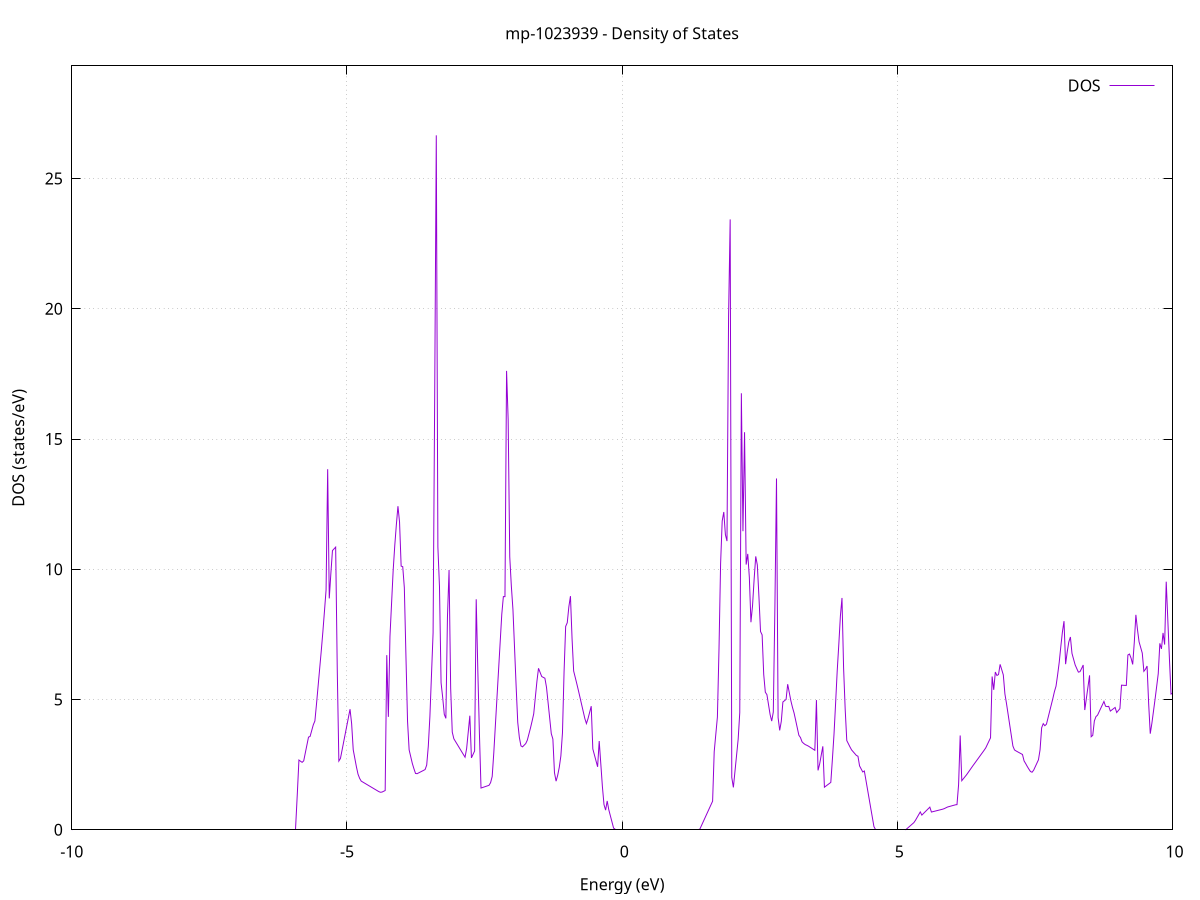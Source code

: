 set title 'mp-1023939 - Density of States'
set xlabel 'Energy (eV)'
set ylabel 'DOS (states/eV)'
set grid
set xrange [-10:10]
set yrange [0:29.324]
set xzeroaxis lt -1
set terminal png size 800,600
set output 'mp-1023939_dos_gnuplot.png'
plot '-' using 1:2 with lines title 'DOS'
-38.087900 0.000000
-38.058900 0.000000
-38.029900 0.000000
-38.000900 0.000000
-37.971800 0.000000
-37.942800 0.000000
-37.913800 0.000000
-37.884800 0.000000
-37.855700 0.000000
-37.826700 0.000000
-37.797700 0.000000
-37.768700 0.000000
-37.739700 0.000000
-37.710600 0.000000
-37.681600 0.000000
-37.652600 0.000000
-37.623600 0.000000
-37.594500 0.000000
-37.565500 0.000000
-37.536500 0.000000
-37.507500 0.000000
-37.478500 0.000000
-37.449400 0.000000
-37.420400 0.000000
-37.391400 0.000000
-37.362400 0.000000
-37.333300 0.000000
-37.304300 0.000000
-37.275300 0.000000
-37.246300 0.000000
-37.217300 0.000000
-37.188200 0.000000
-37.159200 0.000000
-37.130200 0.000000
-37.101200 0.000000
-37.072100 0.000000
-37.043100 0.000000
-37.014100 0.000000
-36.985100 0.000000
-36.956100 0.000000
-36.927000 0.000000
-36.898000 0.000000
-36.869000 0.000000
-36.840000 0.000000
-36.810900 0.000000
-36.781900 0.000000
-36.752900 0.000000
-36.723900 0.000000
-36.694900 0.000000
-36.665800 0.000000
-36.636800 0.000000
-36.607800 0.000000
-36.578800 0.000000
-36.549700 0.000000
-36.520700 0.000000
-36.491700 0.000000
-36.462700 0.000000
-36.433600 0.000000
-36.404600 0.000000
-36.375600 0.000000
-36.346600 0.000000
-36.317600 0.000000
-36.288500 0.000000
-36.259500 0.000000
-36.230500 0.000000
-36.201500 0.000000
-36.172400 0.000000
-36.143400 0.000000
-36.114400 0.000000
-36.085400 0.000000
-36.056400 0.000000
-36.027300 0.000000
-35.998300 0.000000
-35.969300 0.000000
-35.940300 0.000000
-35.911200 0.000000
-35.882200 0.000000
-35.853200 0.000000
-35.824200 0.000000
-35.795200 0.000000
-35.766100 0.000000
-35.737100 0.000000
-35.708100 0.000000
-35.679100 0.000000
-35.650000 0.000000
-35.621000 0.000000
-35.592000 0.000000
-35.563000 0.000000
-35.534000 0.000000
-35.504900 0.000000
-35.475900 0.000000
-35.446900 21.366700
-35.417900 26.903500
-35.388800 29.800500
-35.359800 12.402400
-35.330800 11.121700
-35.301800 16.048800
-35.272800 48.121900
-35.243700 101.814300
-35.214700 67.245600
-35.185700 48.896100
-35.156700 29.625100
-35.127600 25.518600
-35.098600 0.000000
-35.069600 0.000000
-35.040600 0.000000
-35.011600 0.000000
-34.982500 0.000000
-34.953500 0.000000
-34.924500 0.000000
-34.895500 0.000000
-34.866400 0.000000
-34.837400 0.000000
-34.808400 0.000000
-34.779400 0.000000
-34.750300 0.000000
-34.721300 0.000000
-34.692300 0.000000
-34.663300 0.000000
-34.634300 0.000000
-34.605200 0.000000
-34.576200 0.000000
-34.547200 0.000000
-34.518200 0.000000
-34.489100 0.000000
-34.460100 0.000000
-34.431100 0.000000
-34.402100 0.000000
-34.373100 0.000000
-34.344000 0.000000
-34.315000 0.000000
-34.286000 0.000000
-34.257000 0.000000
-34.227900 0.000000
-34.198900 0.000000
-34.169900 0.000000
-34.140900 0.000000
-34.111900 0.000000
-34.082800 0.000000
-34.053800 0.000000
-34.024800 0.000000
-33.995800 0.000000
-33.966700 0.000000
-33.937700 0.000000
-33.908700 0.000000
-33.879700 0.000000
-33.850700 0.000000
-33.821600 0.000000
-33.792600 0.000000
-33.763600 0.000000
-33.734600 0.000000
-33.705500 0.000000
-33.676500 0.000000
-33.647500 0.000000
-33.618500 0.000000
-33.589500 0.000000
-33.560400 0.000000
-33.531400 0.000000
-33.502400 0.000000
-33.473400 0.000000
-33.444300 0.000000
-33.415300 0.000000
-33.386300 0.000000
-33.357300 0.000000
-33.328300 0.000000
-33.299200 0.000000
-33.270200 0.000000
-33.241200 0.000000
-33.212200 0.000000
-33.183100 0.000000
-33.154100 0.000000
-33.125100 0.000000
-33.096100 0.000000
-33.067000 0.000000
-33.038000 0.000000
-33.009000 0.000000
-32.980000 0.000000
-32.951000 0.000000
-32.921900 0.000000
-32.892900 0.000000
-32.863900 0.000000
-32.834900 0.000000
-32.805800 0.000000
-32.776800 0.000000
-32.747800 0.000000
-32.718800 0.000000
-32.689800 0.000000
-32.660700 0.000000
-32.631700 0.000000
-32.602700 0.000000
-32.573700 0.000000
-32.544600 0.000000
-32.515600 0.000000
-32.486600 0.000000
-32.457600 0.000000
-32.428600 0.000000
-32.399500 0.000000
-32.370500 0.000000
-32.341500 0.000000
-32.312500 0.000000
-32.283400 0.000000
-32.254400 0.000000
-32.225400 0.000000
-32.196400 0.000000
-32.167400 0.000000
-32.138300 0.000000
-32.109300 0.000000
-32.080300 0.000000
-32.051300 0.000000
-32.022200 0.000000
-31.993200 0.000000
-31.964200 0.000000
-31.935200 0.000000
-31.906200 0.000000
-31.877100 0.000000
-31.848100 0.000000
-31.819100 0.000000
-31.790100 0.000000
-31.761000 0.000000
-31.732000 0.000000
-31.703000 0.000000
-31.674000 0.000000
-31.645000 0.000000
-31.615900 0.000000
-31.586900 0.000000
-31.557900 0.000000
-31.528900 0.000000
-31.499800 0.000000
-31.470800 0.000000
-31.441800 0.000000
-31.412800 0.000000
-31.383700 0.000000
-31.354700 0.000000
-31.325700 0.000000
-31.296700 0.000000
-31.267700 0.000000
-31.238600 0.000000
-31.209600 0.000000
-31.180600 0.000000
-31.151600 0.000000
-31.122500 0.000000
-31.093500 0.000000
-31.064500 0.000000
-31.035500 0.000000
-31.006500 0.000000
-30.977400 0.000000
-30.948400 0.000000
-30.919400 0.000000
-30.890400 0.000000
-30.861300 0.000000
-30.832300 0.000000
-30.803300 0.000000
-30.774300 0.000000
-30.745300 0.000000
-30.716200 0.000000
-30.687200 0.000000
-30.658200 0.000000
-30.629200 0.000000
-30.600100 0.000000
-30.571100 0.000000
-30.542100 0.000000
-30.513100 0.000000
-30.484100 0.000000
-30.455000 0.000000
-30.426000 0.000000
-30.397000 0.000000
-30.368000 0.000000
-30.338900 0.000000
-30.309900 0.000000
-30.280900 0.000000
-30.251900 0.000000
-30.222900 0.000000
-30.193800 0.000000
-30.164800 0.000000
-30.135800 0.000000
-30.106800 0.000000
-30.077700 0.000000
-30.048700 0.000000
-30.019700 0.000000
-29.990700 0.000000
-29.961700 0.000000
-29.932600 0.000000
-29.903600 0.000000
-29.874600 0.000000
-29.845600 0.000000
-29.816500 0.000000
-29.787500 0.000000
-29.758500 0.000000
-29.729500 0.000000
-29.700400 0.000000
-29.671400 0.000000
-29.642400 0.000000
-29.613400 0.000000
-29.584400 0.000000
-29.555300 0.000000
-29.526300 0.000000
-29.497300 0.000000
-29.468300 0.000000
-29.439200 0.000000
-29.410200 0.000000
-29.381200 0.000000
-29.352200 0.000000
-29.323200 0.000000
-29.294100 0.000000
-29.265100 0.000000
-29.236100 0.000000
-29.207100 0.000000
-29.178000 0.000000
-29.149000 0.000000
-29.120000 0.000000
-29.091000 0.000000
-29.062000 0.000000
-29.032900 0.000000
-29.003900 0.000000
-28.974900 0.000000
-28.945900 0.000000
-28.916800 0.000000
-28.887800 0.000000
-28.858800 0.000000
-28.829800 0.000000
-28.800800 0.000000
-28.771700 0.000000
-28.742700 0.000000
-28.713700 0.000000
-28.684700 0.000000
-28.655600 0.000000
-28.626600 0.000000
-28.597600 0.000000
-28.568600 0.000000
-28.539600 0.000000
-28.510500 0.000000
-28.481500 0.000000
-28.452500 0.000000
-28.423500 0.000000
-28.394400 0.000000
-28.365400 0.000000
-28.336400 0.000000
-28.307400 0.000000
-28.278400 0.000000
-28.249300 0.000000
-28.220300 0.000000
-28.191300 0.000000
-28.162300 0.000000
-28.133200 0.000000
-28.104200 0.000000
-28.075200 0.000000
-28.046200 0.000000
-28.017100 0.000000
-27.988100 0.000000
-27.959100 0.000000
-27.930100 0.000000
-27.901100 0.000000
-27.872000 0.000000
-27.843000 0.000000
-27.814000 0.000000
-27.785000 0.000000
-27.755900 0.000000
-27.726900 0.000000
-27.697900 0.000000
-27.668900 0.000000
-27.639900 0.000000
-27.610800 0.000000
-27.581800 0.000000
-27.552800 0.000000
-27.523800 0.000000
-27.494700 0.000000
-27.465700 0.000000
-27.436700 0.000000
-27.407700 0.000000
-27.378700 0.000000
-27.349600 0.000000
-27.320600 0.000000
-27.291600 0.000000
-27.262600 0.000000
-27.233500 0.000000
-27.204500 0.000000
-27.175500 0.000000
-27.146500 0.000000
-27.117500 0.000000
-27.088400 0.000000
-27.059400 0.000000
-27.030400 0.000000
-27.001400 0.000000
-26.972300 0.000000
-26.943300 0.000000
-26.914300 0.000000
-26.885300 0.000000
-26.856300 0.000000
-26.827200 0.000000
-26.798200 0.000000
-26.769200 0.000000
-26.740200 0.000000
-26.711100 0.000000
-26.682100 0.000000
-26.653100 0.000000
-26.624100 0.000000
-26.595100 0.000000
-26.566000 0.000000
-26.537000 0.000000
-26.508000 0.000000
-26.479000 0.000000
-26.449900 0.000000
-26.420900 0.000000
-26.391900 0.000000
-26.362900 0.000000
-26.333800 0.000000
-26.304800 0.000000
-26.275800 0.000000
-26.246800 0.000000
-26.217800 0.000000
-26.188700 0.000000
-26.159700 0.000000
-26.130700 0.000000
-26.101700 0.000000
-26.072600 0.000000
-26.043600 0.000000
-26.014600 0.000000
-25.985600 0.000000
-25.956600 0.000000
-25.927500 0.000000
-25.898500 0.000000
-25.869500 0.000000
-25.840500 0.000000
-25.811400 0.000000
-25.782400 0.000000
-25.753400 0.000000
-25.724400 0.000000
-25.695400 0.000000
-25.666300 0.000000
-25.637300 0.000000
-25.608300 0.000000
-25.579300 0.000000
-25.550200 0.000000
-25.521200 0.000000
-25.492200 0.000000
-25.463200 0.000000
-25.434200 0.000000
-25.405100 0.000000
-25.376100 0.000000
-25.347100 0.000000
-25.318100 0.000000
-25.289000 0.000000
-25.260000 0.000000
-25.231000 0.000000
-25.202000 0.000000
-25.173000 0.000000
-25.143900 0.000000
-25.114900 0.000000
-25.085900 0.000000
-25.056900 0.000000
-25.027800 0.000000
-24.998800 0.000000
-24.969800 0.000000
-24.940800 0.000000
-24.911700 0.000000
-24.882700 0.000000
-24.853700 0.000000
-24.824700 0.000000
-24.795700 0.000000
-24.766600 0.000000
-24.737600 0.000000
-24.708600 0.000000
-24.679600 0.000000
-24.650500 0.000000
-24.621500 0.000000
-24.592500 0.000000
-24.563500 0.000000
-24.534500 0.000000
-24.505400 0.000000
-24.476400 0.000000
-24.447400 0.000000
-24.418400 0.000000
-24.389300 0.000000
-24.360300 0.000000
-24.331300 0.000000
-24.302300 0.000000
-24.273300 0.000000
-24.244200 0.000000
-24.215200 0.000000
-24.186200 0.000000
-24.157200 0.000000
-24.128100 0.000000
-24.099100 0.000000
-24.070100 0.000000
-24.041100 0.000000
-24.012100 0.000000
-23.983000 0.000000
-23.954000 0.000000
-23.925000 0.000000
-23.896000 0.000000
-23.866900 0.000000
-23.837900 0.000000
-23.808900 0.000000
-23.779900 0.000000
-23.750900 0.000000
-23.721800 0.000000
-23.692800 0.000000
-23.663800 0.000000
-23.634800 0.000000
-23.605700 0.000000
-23.576700 0.000000
-23.547700 0.000000
-23.518700 0.000000
-23.489700 0.000000
-23.460600 0.000000
-23.431600 0.000000
-23.402600 0.000000
-23.373600 0.000000
-23.344500 0.000000
-23.315500 0.000000
-23.286500 0.000000
-23.257500 0.000000
-23.228400 0.000000
-23.199400 0.000000
-23.170400 0.000000
-23.141400 0.000000
-23.112400 0.000000
-23.083300 0.000000
-23.054300 0.000000
-23.025300 0.000000
-22.996300 0.000000
-22.967200 0.000000
-22.938200 0.000000
-22.909200 0.000000
-22.880200 0.000000
-22.851200 0.000000
-22.822100 0.000000
-22.793100 0.000000
-22.764100 0.000000
-22.735100 0.000000
-22.706000 0.000000
-22.677000 0.000000
-22.648000 0.000000
-22.619000 0.000000
-22.590000 0.000000
-22.560900 0.000000
-22.531900 0.000000
-22.502900 0.000000
-22.473900 0.000000
-22.444800 0.000000
-22.415800 0.000000
-22.386800 0.000000
-22.357800 0.000000
-22.328800 0.000000
-22.299700 0.000000
-22.270700 0.000000
-22.241700 0.000000
-22.212700 0.000000
-22.183600 0.000000
-22.154600 0.000000
-22.125600 0.000000
-22.096600 0.000000
-22.067600 0.000000
-22.038500 0.000000
-22.009500 0.000000
-21.980500 0.000000
-21.951500 0.000000
-21.922400 0.000000
-21.893400 0.000000
-21.864400 0.000000
-21.835400 0.000000
-21.806400 0.000000
-21.777300 0.000000
-21.748300 0.000000
-21.719300 0.000000
-21.690300 0.000000
-21.661200 0.000000
-21.632200 0.000000
-21.603200 0.000000
-21.574200 0.000000
-21.545100 0.000000
-21.516100 0.000000
-21.487100 0.000000
-21.458100 0.000000
-21.429100 0.000000
-21.400000 0.000000
-21.371000 0.000000
-21.342000 0.000000
-21.313000 0.000000
-21.283900 0.000000
-21.254900 0.000000
-21.225900 0.000000
-21.196900 0.000000
-21.167900 0.000000
-21.138800 0.000000
-21.109800 0.000000
-21.080800 0.000000
-21.051800 0.000000
-21.022700 0.000000
-20.993700 0.000000
-20.964700 0.000000
-20.935700 0.000000
-20.906700 0.000000
-20.877600 0.000000
-20.848600 0.000000
-20.819600 0.000000
-20.790600 0.000000
-20.761500 0.000000
-20.732500 0.000000
-20.703500 0.000000
-20.674500 0.000000
-20.645500 0.000000
-20.616400 0.000000
-20.587400 0.000000
-20.558400 0.000000
-20.529400 0.000000
-20.500300 0.000000
-20.471300 0.000000
-20.442300 0.000000
-20.413300 0.000000
-20.384300 0.000000
-20.355200 0.000000
-20.326200 0.000000
-20.297200 0.000000
-20.268200 0.000000
-20.239100 0.000000
-20.210100 0.000000
-20.181100 0.000000
-20.152100 0.000000
-20.123100 0.000000
-20.094000 0.000000
-20.065000 0.000000
-20.036000 0.000000
-20.007000 0.000000
-19.977900 0.000000
-19.948900 0.000000
-19.919900 0.000000
-19.890900 0.000000
-19.861800 0.000000
-19.832800 0.000000
-19.803800 0.000000
-19.774800 0.000000
-19.745800 0.000000
-19.716700 0.000000
-19.687700 0.000000
-19.658700 0.000000
-19.629700 0.000000
-19.600600 0.000000
-19.571600 0.000000
-19.542600 0.000000
-19.513600 0.000000
-19.484600 0.000000
-19.455500 0.000000
-19.426500 0.000000
-19.397500 0.000000
-19.368500 0.000000
-19.339400 0.000000
-19.310400 0.000000
-19.281400 0.000000
-19.252400 0.000000
-19.223400 0.000000
-19.194300 0.000000
-19.165300 0.000000
-19.136300 0.000000
-19.107300 0.000000
-19.078200 0.000000
-19.049200 0.000000
-19.020200 0.000000
-18.991200 0.000000
-18.962200 0.000000
-18.933100 0.000000
-18.904100 0.000000
-18.875100 0.000000
-18.846100 0.000000
-18.817000 0.000000
-18.788000 0.000000
-18.759000 0.000000
-18.730000 0.000000
-18.701000 0.000000
-18.671900 0.000000
-18.642900 0.000000
-18.613900 0.000000
-18.584900 0.000000
-18.555800 0.000000
-18.526800 0.000000
-18.497800 0.000000
-18.468800 0.000000
-18.439800 0.000000
-18.410700 0.000000
-18.381700 0.000000
-18.352700 0.000000
-18.323700 0.000000
-18.294600 0.000000
-18.265600 0.000000
-18.236600 0.000000
-18.207600 0.000000
-18.178500 0.000000
-18.149500 0.000000
-18.120500 0.000000
-18.091500 0.000000
-18.062500 0.000000
-18.033400 0.000000
-18.004400 0.000000
-17.975400 0.000000
-17.946400 0.000000
-17.917300 0.000000
-17.888300 0.000000
-17.859300 0.000000
-17.830300 0.000000
-17.801300 0.000000
-17.772200 0.000000
-17.743200 0.000000
-17.714200 0.000000
-17.685200 0.000000
-17.656100 0.000000
-17.627100 0.000000
-17.598100 0.000000
-17.569100 0.000000
-17.540100 0.000000
-17.511000 0.000000
-17.482000 0.000000
-17.453000 0.000000
-17.424000 0.000000
-17.394900 0.000000
-17.365900 0.000000
-17.336900 0.000000
-17.307900 0.000000
-17.278900 0.000000
-17.249800 0.000000
-17.220800 0.000000
-17.191800 0.000000
-17.162800 0.000000
-17.133700 0.000000
-17.104700 0.000000
-17.075700 0.000000
-17.046700 0.000000
-17.017700 0.000000
-16.988600 0.000000
-16.959600 0.000000
-16.930600 0.000000
-16.901600 0.000000
-16.872500 0.000000
-16.843500 0.000000
-16.814500 0.000000
-16.785500 0.000000
-16.756500 0.000000
-16.727400 0.000000
-16.698400 0.000000
-16.669400 0.000000
-16.640400 0.000000
-16.611300 0.000000
-16.582300 0.000000
-16.553300 0.000000
-16.524300 0.000000
-16.495200 0.000000
-16.466200 0.000000
-16.437200 0.000000
-16.408200 0.000000
-16.379200 0.000000
-16.350100 0.000000
-16.321100 0.000000
-16.292100 0.000000
-16.263100 0.000000
-16.234000 0.000000
-16.205000 0.000000
-16.176000 0.000000
-16.147000 0.000000
-16.118000 0.000000
-16.088900 0.000000
-16.059900 0.000000
-16.030900 0.000000
-16.001900 0.000000
-15.972800 0.000000
-15.943800 0.000000
-15.914800 0.000000
-15.885800 0.000000
-15.856800 0.000000
-15.827700 0.000000
-15.798700 0.000000
-15.769700 0.000000
-15.740700 0.000000
-15.711600 0.000000
-15.682600 0.000000
-15.653600 0.000000
-15.624600 0.000000
-15.595600 0.000000
-15.566500 0.000000
-15.537500 0.000000
-15.508500 0.000000
-15.479500 0.000000
-15.450400 0.000000
-15.421400 0.000000
-15.392400 0.000000
-15.363400 0.000000
-15.334400 0.000000
-15.305300 0.000000
-15.276300 0.000000
-15.247300 0.000000
-15.218300 0.000000
-15.189200 0.000000
-15.160200 0.000000
-15.131200 0.000000
-15.102200 0.000000
-15.073200 0.000000
-15.044100 0.000000
-15.015100 0.000000
-14.986100 0.000000
-14.957100 0.000000
-14.928000 0.000000
-14.899000 0.000000
-14.870000 0.000000
-14.841000 0.000000
-14.811900 0.000000
-14.782900 0.000000
-14.753900 0.000000
-14.724900 0.000000
-14.695900 0.000000
-14.666800 0.000000
-14.637800 0.000000
-14.608800 0.000000
-14.579800 0.000000
-14.550700 0.000000
-14.521700 0.000000
-14.492700 0.000000
-14.463700 0.000000
-14.434700 0.000000
-14.405600 0.000000
-14.376600 0.000000
-14.347600 0.000000
-14.318600 0.000000
-14.289500 0.112700
-14.260500 0.380800
-14.231500 0.648900
-14.202500 0.917000
-14.173500 1.185100
-14.144400 1.453200
-14.115400 0.896200
-14.086400 0.925000
-14.057400 0.953700
-14.028300 0.982400
-13.999300 1.011200
-13.970300 1.039900
-13.941300 1.068600
-13.912300 1.097400
-13.883200 1.126100
-13.854200 1.154800
-13.825200 1.183500
-13.796200 1.212300
-13.767100 1.214900
-13.738100 1.209700
-13.709100 1.204400
-13.680100 1.199200
-13.651100 1.193900
-13.622000 1.200800
-13.593000 1.219900
-13.564000 1.239000
-13.535000 1.258100
-13.505900 1.277200
-13.476900 1.296300
-13.447900 1.315300
-13.418900 1.334400
-13.389800 1.353500
-13.360800 1.372600
-13.331800 1.391700
-13.302800 1.410800
-13.273800 1.429900
-13.244700 1.449000
-13.215700 1.516200
-13.186700 1.554000
-13.157700 1.591800
-13.128600 1.629500
-13.099600 1.667300
-13.070600 1.705100
-13.041600 1.742900
-13.012600 1.812200
-12.983500 2.973800
-12.954500 4.578200
-12.925500 4.943700
-12.896500 4.291100
-12.867400 4.502500
-12.838400 4.713900
-12.809400 4.925300
-12.780400 5.050500
-12.751400 5.056900
-12.722300 5.104400
-12.693300 5.361400
-12.664300 5.840000
-12.635300 6.323500
-12.606200 6.812600
-12.577200 7.301600
-12.548200 7.894800
-12.519200 9.549700
-12.490200 10.029600
-12.461100 9.375800
-12.432100 8.748000
-12.403100 8.120200
-12.374100 8.554500
-12.345000 9.685000
-12.316000 11.953700
-12.287000 15.913000
-12.258000 13.632700
-12.229000 8.557400
-12.199900 7.187200
-12.170900 7.828200
-12.141900 5.139600
-12.112900 1.548900
-12.083800 0.000000
-12.054800 0.000000
-12.025800 0.000000
-11.996800 0.000000
-11.967800 0.000000
-11.938700 0.000000
-11.909700 0.000000
-11.880700 0.000000
-11.851700 0.000000
-11.822600 0.000000
-11.793600 0.000000
-11.764600 0.000000
-11.735600 0.000000
-11.706500 0.000000
-11.677500 0.000000
-11.648500 0.000000
-11.619500 0.000000
-11.590500 0.000000
-11.561400 0.000000
-11.532400 0.000000
-11.503400 0.000000
-11.474400 0.000000
-11.445300 0.000000
-11.416300 0.000000
-11.387300 0.000000
-11.358300 0.000000
-11.329300 0.000000
-11.300200 0.000000
-11.271200 0.000000
-11.242200 0.000000
-11.213200 0.000000
-11.184100 0.000000
-11.155100 0.000000
-11.126100 0.000000
-11.097100 0.000000
-11.068100 0.000000
-11.039000 0.000000
-11.010000 0.000000
-10.981000 0.000000
-10.952000 0.000000
-10.922900 0.000000
-10.893900 0.000000
-10.864900 0.000000
-10.835900 0.000000
-10.806900 0.000000
-10.777800 0.000000
-10.748800 0.000000
-10.719800 0.000000
-10.690800 0.000000
-10.661700 0.000000
-10.632700 0.000000
-10.603700 0.000000
-10.574700 0.000000
-10.545700 0.000000
-10.516600 0.000000
-10.487600 0.000000
-10.458600 0.000000
-10.429600 0.000000
-10.400500 0.000000
-10.371500 0.000000
-10.342500 0.000000
-10.313500 0.000000
-10.284500 0.000000
-10.255400 0.000000
-10.226400 0.000000
-10.197400 0.000000
-10.168400 0.000000
-10.139300 0.000000
-10.110300 0.000000
-10.081300 0.000000
-10.052300 0.000000
-10.023200 0.000000
-9.994200 0.000000
-9.965200 0.000000
-9.936200 0.000000
-9.907200 0.000000
-9.878100 0.000000
-9.849100 0.000000
-9.820100 0.000000
-9.791100 0.000000
-9.762000 0.000000
-9.733000 0.000000
-9.704000 0.000000
-9.675000 0.000000
-9.646000 0.000000
-9.616900 0.000000
-9.587900 0.000000
-9.558900 0.000000
-9.529900 0.000000
-9.500800 0.000000
-9.471800 0.000000
-9.442800 0.000000
-9.413800 0.000000
-9.384800 0.000000
-9.355700 0.000000
-9.326700 0.000000
-9.297700 0.000000
-9.268700 0.000000
-9.239600 0.000000
-9.210600 0.000000
-9.181600 0.000000
-9.152600 0.000000
-9.123600 0.000000
-9.094500 0.000000
-9.065500 0.000000
-9.036500 0.000000
-9.007500 0.000000
-8.978400 0.000000
-8.949400 0.000000
-8.920400 0.000000
-8.891400 0.000000
-8.862400 0.000000
-8.833300 0.000000
-8.804300 0.000000
-8.775300 0.000000
-8.746300 0.000000
-8.717200 0.000000
-8.688200 0.000000
-8.659200 0.000000
-8.630200 0.000000
-8.601200 0.000000
-8.572100 0.000000
-8.543100 0.000000
-8.514100 0.000000
-8.485100 0.000000
-8.456000 0.000000
-8.427000 0.000000
-8.398000 0.000000
-8.369000 0.000000
-8.339900 0.000000
-8.310900 0.000000
-8.281900 0.000000
-8.252900 0.000000
-8.223900 0.000000
-8.194800 0.000000
-8.165800 0.000000
-8.136800 0.000000
-8.107800 0.000000
-8.078700 0.000000
-8.049700 0.000000
-8.020700 0.000000
-7.991700 0.000000
-7.962700 0.000000
-7.933600 0.000000
-7.904600 0.000000
-7.875600 0.000000
-7.846600 0.000000
-7.817500 0.000000
-7.788500 0.000000
-7.759500 0.000000
-7.730500 0.000000
-7.701500 0.000000
-7.672400 0.000000
-7.643400 0.000000
-7.614400 0.000000
-7.585400 0.000000
-7.556300 0.000000
-7.527300 0.000000
-7.498300 0.000000
-7.469300 0.000000
-7.440300 0.000000
-7.411200 0.000000
-7.382200 0.000000
-7.353200 0.000000
-7.324200 0.000000
-7.295100 0.000000
-7.266100 0.000000
-7.237100 0.000000
-7.208100 0.000000
-7.179100 0.000000
-7.150000 0.000000
-7.121000 0.000000
-7.092000 0.000000
-7.063000 0.000000
-7.033900 0.000000
-7.004900 0.000000
-6.975900 0.000000
-6.946900 0.000000
-6.917900 0.000000
-6.888800 0.000000
-6.859800 0.000000
-6.830800 0.000000
-6.801800 0.000000
-6.772700 0.000000
-6.743700 0.000000
-6.714700 0.000000
-6.685700 0.000000
-6.656600 0.000000
-6.627600 0.000000
-6.598600 0.000000
-6.569600 0.000000
-6.540600 0.000000
-6.511500 0.000000
-6.482500 0.000000
-6.453500 0.000000
-6.424500 0.000000
-6.395400 0.000000
-6.366400 0.000000
-6.337400 0.000000
-6.308400 0.000000
-6.279400 0.000000
-6.250300 0.000000
-6.221300 0.000000
-6.192300 0.000000
-6.163300 0.000000
-6.134200 0.000000
-6.105200 0.000000
-6.076200 0.000000
-6.047200 0.000000
-6.018200 0.000000
-5.989100 0.000000
-5.960100 0.000000
-5.931100 0.000000
-5.902100 1.387600
-5.873000 2.676900
-5.844000 2.630500
-5.815000 2.588500
-5.786000 2.646200
-5.757000 2.949500
-5.727900 3.252700
-5.698900 3.556000
-5.669900 3.584000
-5.640900 3.806800
-5.611800 4.029600
-5.582800 4.175900
-5.553800 4.823200
-5.524800 5.507600
-5.495800 6.192100
-5.466700 6.876500
-5.437700 7.602700
-5.408700 8.397500
-5.379700 9.204300
-5.350600 13.841600
-5.321600 8.881400
-5.292600 9.841500
-5.263600 10.717800
-5.234600 10.784000
-5.205500 10.850100
-5.176500 6.148800
-5.147500 2.638600
-5.118500 2.738500
-5.089400 3.053500
-5.060400 3.368400
-5.031400 3.683400
-5.002400 3.998300
-4.973300 4.313300
-4.944300 4.628200
-4.915300 4.073400
-4.886300 3.071000
-4.857300 2.742900
-4.828200 2.414800
-4.799200 2.134700
-4.770200 1.975000
-4.741200 1.868200
-4.712100 1.831700
-4.683100 1.795100
-4.654100 1.758500
-4.625100 1.722000
-4.596100 1.685400
-4.567000 1.648800
-4.538000 1.612300
-4.509000 1.575700
-4.480000 1.539100
-4.450900 1.502600
-4.421900 1.466000
-4.392900 1.440200
-4.363900 1.447000
-4.334900 1.476800
-4.305800 1.506700
-4.276800 6.702600
-4.247800 4.334900
-4.218800 7.423100
-4.189700 8.685900
-4.160700 9.948700
-4.131700 10.903000
-4.102700 11.709900
-4.073700 12.420800
-4.044600 11.810800
-4.015600 10.121300
-3.986600 10.098600
-3.957600 9.291300
-3.928500 6.674500
-3.899500 4.168000
-3.870500 3.067600
-3.841500 2.807000
-3.812500 2.546400
-3.783400 2.344400
-3.754400 2.162300
-3.725400 2.153700
-3.696400 2.185100
-3.667300 2.216400
-3.638300 2.247700
-3.609300 2.279100
-3.580300 2.312600
-3.551300 2.484100
-3.522200 3.207300
-3.493200 4.349800
-3.464200 5.952800
-3.435200 7.555800
-3.406100 16.606500
-3.377100 26.658500
-3.348100 10.857900
-3.319100 9.335500
-3.290000 5.641000
-3.261000 5.080900
-3.232000 4.431800
-3.203000 4.276300
-3.174000 8.173400
-3.144900 9.971500
-3.115900 5.434100
-3.086900 3.749900
-3.057900 3.492600
-3.028800 3.391600
-2.999800 3.290700
-2.970800 3.189700
-2.941800 3.088700
-2.912800 2.987700
-2.883700 2.886700
-2.854700 2.785700
-2.825700 3.117000
-2.796700 3.747600
-2.767600 4.378300
-2.738600 2.759700
-2.709600 2.892400
-2.680600 3.025100
-2.651600 8.847800
-2.622500 6.129600
-2.593500 3.701900
-2.564500 1.602400
-2.535500 1.623100
-2.506400 1.643800
-2.477400 1.664600
-2.448400 1.685300
-2.419400 1.706000
-2.390400 1.808800
-2.361300 2.046500
-2.332300 2.949900
-2.303300 4.013400
-2.274300 5.076900
-2.245200 6.140300
-2.216200 7.203800
-2.187200 8.267300
-2.158200 8.951400
-2.129200 8.949300
-2.100100 17.615600
-2.071100 15.741300
-2.042100 10.475800
-2.013100 9.347500
-1.984000 8.448700
-1.955000 6.973200
-1.926000 5.497700
-1.897000 4.124400
-1.868000 3.548600
-1.838900 3.221100
-1.809900 3.183400
-1.780900 3.245900
-1.751900 3.308400
-1.722800 3.442000
-1.693800 3.677600
-1.664800 3.913200
-1.635800 4.174000
-1.606700 4.450700
-1.577700 5.075000
-1.548700 5.695100
-1.519700 6.198500
-1.490700 6.041500
-1.461600 5.884500
-1.432600 5.849400
-1.403600 5.818600
-1.374600 5.471200
-1.345500 4.877200
-1.316500 4.283100
-1.287500 3.689100
-1.258500 3.482100
-1.229500 2.189400
-1.200400 1.865700
-1.171400 2.090100
-1.142400 2.398000
-1.113400 2.833800
-1.084300 3.721000
-1.055300 6.068800
-1.026300 7.806500
-0.997300 7.948200
-0.968300 8.560000
-0.939200 8.968400
-0.910200 7.341200
-0.881200 6.094900
-0.852200 5.849000
-0.823100 5.598800
-0.794100 5.340500
-0.765100 5.073400
-0.736100 4.806200
-0.707100 4.539000
-0.678000 4.271800
-0.649000 4.077200
-0.620000 4.266800
-0.591000 4.504900
-0.561900 4.744500
-0.532900 3.104500
-0.503900 2.875100
-0.474900 2.645800
-0.445900 2.416500
-0.416800 3.407200
-0.387800 2.532600
-0.358800 1.657900
-0.329800 0.968500
-0.300700 0.754400
-0.271700 1.107100
-0.242700 0.769300
-0.213700 0.534800
-0.184600 0.300300
-0.155600 0.065800
-0.126600 0.000000
-0.097600 0.000000
-0.068600 0.000000
-0.039500 0.000000
-0.010500 0.000000
0.018500 0.000000
0.047500 0.000000
0.076600 0.000000
0.105600 0.000000
0.134600 0.000000
0.163600 0.000000
0.192600 0.000000
0.221700 0.000000
0.250700 0.000000
0.279700 0.000000
0.308700 0.000000
0.337800 0.000000
0.366800 0.000000
0.395800 0.000000
0.424800 0.000000
0.453800 0.000000
0.482900 0.000000
0.511900 0.000000
0.540900 0.000000
0.569900 0.000000
0.599000 0.000000
0.628000 0.000000
0.657000 0.000000
0.686000 0.000000
0.715000 0.000000
0.744100 0.000000
0.773100 0.000000
0.802100 0.000000
0.831100 0.000000
0.860200 0.000000
0.889200 0.000000
0.918200 0.000000
0.947200 0.000000
0.976200 0.000000
1.005300 0.000000
1.034300 0.000000
1.063300 0.000000
1.092300 0.000000
1.121400 0.000000
1.150400 0.000000
1.179400 0.000000
1.208400 0.000000
1.237400 0.000000
1.266500 0.000000
1.295500 0.000000
1.324500 0.000000
1.353500 0.000000
1.382600 0.000000
1.411600 0.023900
1.440600 0.158200
1.469600 0.292400
1.498700 0.426600
1.527700 0.560800
1.556700 0.695000
1.585700 0.829200
1.614700 0.963400
1.643800 1.097600
1.672800 2.998100
1.701800 3.662800
1.730800 4.327500
1.759900 6.940700
1.788900 10.209100
1.817900 11.853700
1.846900 12.198400
1.875900 11.331000
1.905000 11.082100
1.934000 19.732700
1.963000 23.429200
1.992000 2.007700
2.021100 1.626000
2.050100 2.242300
2.079100 2.858700
2.108100 3.475000
2.137100 4.498200
2.166200 16.757200
2.195200 11.461100
2.224200 15.260800
2.253200 10.180100
2.282300 10.590300
2.311300 9.687900
2.340300 7.966500
2.369300 8.603900
2.398300 9.620400
2.427400 10.494900
2.456400 10.163300
2.485400 8.952400
2.514400 7.611900
2.543500 7.480200
2.572500 5.961000
2.601500 5.280800
2.630500 5.187700
2.659500 4.804600
2.688600 4.421500
2.717600 4.172200
2.746600 4.519500
2.775600 8.560400
2.804700 13.486400
2.833700 4.310300
2.862700 3.815000
2.891700 4.162400
2.920700 4.904800
2.949800 4.954000
2.978800 5.003100
3.007800 5.587800
3.036800 5.269200
3.065900 4.950600
3.094900 4.698100
3.123900 4.483100
3.152900 4.200900
3.182000 3.915000
3.211000 3.629100
3.240000 3.540600
3.269000 3.375200
3.298000 3.316100
3.327100 3.269600
3.356100 3.242800
3.385100 3.210300
3.414100 3.170500
3.443200 3.130800
3.472200 3.091000
3.501200 3.051200
3.530200 4.979200
3.559200 2.279800
3.588300 2.520600
3.617300 2.861900
3.646300 3.203200
3.675300 1.634800
3.704400 1.680700
3.733400 1.726700
3.762400 1.772600
3.791400 1.818500
3.820400 2.708700
3.849500 3.664100
3.878500 4.851700
3.907500 6.089500
3.936500 7.106700
3.965600 8.203600
3.994600 8.899000
4.023600 6.225500
4.052600 4.629000
4.081600 3.425200
4.110700 3.302700
4.139700 3.180200
4.168700 3.066800
4.197700 2.995900
4.226800 2.925000
4.255800 2.854100
4.284800 2.823000
4.313800 2.451900
4.342800 2.335400
4.371900 2.219000
4.400900 2.256000
4.429900 1.900400
4.458900 1.544800
4.488000 1.189300
4.517000 0.833700
4.546000 0.478100
4.575000 0.122600
4.604000 0.000000
4.633100 0.000000
4.662100 0.000000
4.691100 0.000000
4.720100 0.000000
4.749200 0.000000
4.778200 0.000000
4.807200 0.000000
4.836200 0.000000
4.865300 0.000000
4.894300 0.000000
4.923300 0.000000
4.952300 0.000000
4.981300 0.000000
5.010400 0.000000
5.039400 0.000000
5.068400 0.000000
5.097400 0.000000
5.126500 0.000000
5.155500 0.006600
5.184500 0.060200
5.213500 0.113700
5.242500 0.167200
5.271600 0.220700
5.300600 0.274200
5.329600 0.363700
5.358600 0.470700
5.387700 0.577800
5.416700 0.684800
5.445700 0.563500
5.474700 0.624600
5.503700 0.685600
5.532800 0.746700
5.561800 0.807800
5.590800 0.868900
5.619800 0.681000
5.648900 0.696500
5.677900 0.712100
5.706900 0.727600
5.735900 0.743200
5.764900 0.758700
5.794000 0.774300
5.823000 0.789800
5.852000 0.811200
5.881000 0.841500
5.910100 0.871800
5.939100 0.889800
5.968100 0.906800
5.997100 0.923800
6.026100 0.940800
6.055200 0.957800
6.084200 0.965300
6.113200 1.733300
6.142200 3.620500
6.171300 1.884000
6.200300 1.960000
6.229300 2.036100
6.258300 2.112100
6.287300 2.199000
6.316400 2.286600
6.345400 2.374200
6.374400 2.461700
6.403400 2.545700
6.432500 2.630300
6.461500 2.715000
6.490500 2.799600
6.519500 2.884300
6.548600 2.968900
6.577600 3.053600
6.606600 3.143700
6.635600 3.272700
6.664600 3.401700
6.693700 3.530600
6.722700 5.884100
6.751700 5.371600
6.780700 6.055900
6.809800 5.922500
6.838800 5.958800
6.867800 6.350200
6.896800 6.149500
6.925800 5.945100
6.954900 5.215000
6.983900 4.843100
7.012900 4.436300
7.041900 4.029600
7.071000 3.622800
7.100000 3.216000
7.129000 3.065300
7.158000 3.025600
7.187000 2.991800
7.216100 2.957900
7.245100 2.924100
7.274100 2.890200
7.303100 2.643400
7.332200 2.541200
7.361200 2.429600
7.390200 2.329000
7.419200 2.236100
7.448200 2.208700
7.477300 2.288300
7.506300 2.420800
7.535300 2.553300
7.564300 2.685700
7.593400 3.065700
7.622400 3.914200
7.651400 4.073500
7.680400 3.994900
7.709400 4.051800
7.738500 4.297500
7.767500 4.543300
7.796500 4.789000
7.825500 5.034800
7.854600 5.303900
7.883600 5.512400
7.912600 5.946800
7.941600 6.424700
7.970600 7.030800
7.999700 7.590800
8.028700 8.009000
8.057700 6.357900
8.086700 6.822000
8.115800 7.209800
8.144800 7.400100
8.173800 6.769300
8.202800 6.547500
8.231900 6.325800
8.260900 6.186900
8.289900 6.052100
8.318900 6.068300
8.347900 6.187800
8.377000 6.325300
8.406000 4.596300
8.435000 5.040200
8.464000 5.484200
8.493100 5.928100
8.522100 3.571400
8.551100 3.624100
8.580100 4.177100
8.609100 4.342700
8.638200 4.400800
8.667200 4.531800
8.696200 4.662800
8.725200 4.793900
8.754300 4.924900
8.783300 4.743800
8.812300 4.727800
8.841300 4.737600
8.870300 4.556100
8.899400 4.602600
8.928400 4.649000
8.957400 4.695400
8.986400 4.500000
9.015500 4.576000
9.044500 4.651900
9.073500 5.550500
9.102500 5.547000
9.131500 5.543500
9.160600 5.540100
9.189600 6.709500
9.218600 6.746000
9.247600 6.585100
9.276700 6.347500
9.305700 7.193800
9.334700 8.249900
9.363700 7.684500
9.392700 7.213200
9.421800 6.997500
9.450800 6.781700
9.479800 6.082800
9.508800 6.161500
9.537900 6.286000
9.566900 4.839100
9.595900 3.688900
9.624900 4.080900
9.653900 4.542000
9.683000 5.008500
9.712000 5.494300
9.741000 5.991800
9.770000 7.156700
9.799100 6.943200
9.828100 7.556100
9.857100 7.109100
9.886100 9.523100
9.915200 8.043700
9.944200 6.564200
9.973200 5.209100
10.002200 5.244600
10.031200 4.986500
10.060300 9.748700
10.089300 7.326600
10.118300 5.361900
10.147300 4.272800
10.176400 3.349100
10.205400 3.381400
10.234400 3.521000
10.263400 5.823200
10.292400 5.474000
10.321500 5.401400
10.350500 5.229000
10.379500 5.056600
10.408500 4.884200
10.437600 4.711900
10.466600 4.542500
10.495600 4.273000
10.524600 4.452900
10.553600 4.714900
10.582700 4.896900
10.611700 5.079000
10.640700 4.914000
10.669700 5.134700
10.698800 5.365600
10.727800 5.492500
10.756800 6.696600
10.785800 7.609300
10.814800 5.576800
10.843900 3.718500
10.872900 3.537400
10.901900 3.356300
10.930900 3.557400
10.960000 3.883900
10.989000 5.400900
11.018000 6.809700
11.047000 7.343900
11.076000 7.878100
11.105100 7.750400
11.134100 6.570300
11.163100 6.984000
11.192100 7.435800
11.221200 7.451300
11.250200 8.100600
11.279200 8.032500
11.308200 7.272700
11.337200 8.381800
11.366300 7.464800
11.395300 8.758800
11.424300 8.992100
11.453300 9.026100
11.482400 9.209900
11.511400 7.788600
11.540400 7.492400
11.569400 6.919500
11.598500 8.215400
11.627500 8.625800
11.656500 7.793700
11.685500 7.234500
11.714500 7.171800
11.743600 7.109100
11.772600 9.263200
11.801600 9.220900
11.830600 8.438600
11.859700 6.975200
11.888700 9.224400
11.917700 7.678700
11.946700 6.887900
11.975700 7.196800
12.004800 8.009500
12.033800 7.749100
12.062800 6.315900
12.091800 4.882600
12.120900 10.593800
12.149900 4.027200
12.178900 4.387900
12.207900 4.849500
12.236900 5.763100
12.266000 5.445900
12.295000 5.128800
12.324000 4.704700
12.353000 4.567000
12.382100 5.567100
12.411100 9.173900
12.440100 6.160200
12.469100 6.227800
12.498100 6.299400
12.527200 21.810600
12.556200 9.349200
12.585200 9.545100
12.614200 7.562300
12.643300 8.101200
12.672300 8.410100
12.701300 7.667800
12.730300 7.151500
12.759300 6.696000
12.788400 6.521300
12.817400 12.442000
12.846400 6.429300
12.875400 7.663400
12.904500 8.814100
12.933500 6.793100
12.962500 7.033100
12.991500 7.273200
13.020600 5.002400
13.049600 4.863900
13.078600 4.725300
13.107600 4.586800
13.136600 4.448300
13.165700 3.081500
13.194700 3.961700
13.223700 3.853100
13.252700 3.744400
13.281800 3.635800
13.310800 3.534200
13.339800 3.476300
13.368800 3.454100
13.397800 3.423700
13.426900 3.393300
13.455900 5.939600
13.484900 5.292100
13.513900 5.652300
13.543000 5.912600
13.572000 6.348300
13.601000 7.212000
13.630000 7.380400
13.659000 5.458600
13.688100 5.898400
13.717100 6.338300
13.746100 6.778100
13.775100 7.846100
13.804200 7.862500
13.833200 7.645600
13.862200 6.977800
13.891200 6.908400
13.920200 6.952500
13.949300 7.101900
13.978300 14.007100
14.007300 6.980800
14.036300 6.167100
14.065400 5.354500
14.094400 4.013400
14.123400 4.109600
14.152400 4.205900
14.181400 4.302100
14.210500 4.420300
14.239500 4.548300
14.268500 4.763200
14.297500 4.930700
14.326600 6.191000
14.355600 6.366800
14.384600 6.729100
14.413600 7.130300
14.442600 7.245700
14.471700 7.548600
14.500700 7.555800
14.529700 6.832100
14.558700 6.752000
14.587800 6.733500
14.616800 6.715000
14.645800 7.359200
14.674800 8.378700
14.703900 10.085800
14.732900 6.988300
14.761900 5.028600
14.790900 5.532900
14.819900 5.740000
14.849000 5.929500
14.878000 6.063100
14.907000 6.188100
14.936000 6.313100
14.965100 6.709100
14.994100 7.399300
15.023100 8.244500
15.052100 9.191300
15.081100 7.851300
15.110200 6.126700
15.139200 6.400900
15.168200 17.855200
15.197200 5.119800
15.226300 4.985600
15.255300 4.851400
15.284300 4.738300
15.313300 4.861900
15.342300 4.889500
15.371400 4.872900
15.400400 4.819700
15.429400 4.649100
15.458400 4.525700
15.487500 4.476400
15.516500 6.901500
15.545500 10.034100
15.574500 5.069700
15.603500 5.273200
15.632600 5.505600
15.661600 5.737900
15.690600 5.970300
15.719600 6.284600
15.748700 5.949300
15.777700 5.426200
15.806700 4.951600
15.835700 5.210200
15.864700 5.803800
15.893800 6.679200
15.922800 6.771600
15.951800 6.864100
15.980800 8.524200
16.009900 7.765200
16.038900 7.009800
16.067900 7.891500
16.096900 13.175700
16.125900 8.067400
16.155000 6.417400
16.184000 4.795100
16.213000 3.393600
16.242000 3.454800
16.271100 3.660300
16.300100 3.945200
16.329100 4.190400
16.358100 4.435600
16.387200 4.680800
16.416200 5.680100
16.445200 6.321200
16.474200 6.098200
16.503200 5.764100
16.532300 5.552600
16.561300 5.167000
16.590300 4.927200
16.619300 6.013700
16.648400 6.415100
16.677400 6.762700
16.706400 6.640900
16.735400 6.513500
16.764400 6.293600
16.793500 5.882000
16.822500 5.595500
16.851500 5.338100
16.880500 3.880400
16.909600 3.599800
16.938600 3.150800
16.967600 2.999600
16.996600 2.920100
17.025600 2.733800
17.054700 2.351800
17.083700 2.179900
17.112700 1.662900
17.141700 0.863000
17.170800 0.721300
17.199800 0.579700
17.228800 0.438000
17.257800 0.296300
17.286800 0.154600
17.315900 0.012900
17.344900 0.000000
17.373900 0.000000
17.402900 0.000000
17.432000 0.000000
17.461000 0.000000
17.490000 0.000000
17.519000 0.000000
17.548000 0.000000
17.577100 0.000000
17.606100 0.000000
17.635100 0.000000
17.664100 0.000000
17.693200 0.000000
17.722200 0.000000
17.751200 0.000000
17.780200 0.000000
17.809200 0.000000
17.838300 0.000000
17.867300 0.000000
17.896300 0.000000
17.925300 0.000000
17.954400 0.000000
17.983400 0.000000
18.012400 0.000000
18.041400 0.000000
18.070500 0.000000
18.099500 0.000000
18.128500 0.000000
18.157500 0.000000
18.186500 0.000000
18.215600 0.000000
18.244600 0.000000
18.273600 0.000000
18.302600 0.000000
18.331700 0.000000
18.360700 0.000000
18.389700 0.000000
18.418700 0.000000
18.447700 0.000000
18.476800 0.000000
18.505800 0.000000
18.534800 0.000000
18.563800 0.000000
18.592900 0.000000
18.621900 0.000000
18.650900 0.000000
18.679900 0.000000
18.708900 0.000000
18.738000 0.000000
18.767000 0.000000
18.796000 0.000000
18.825000 0.000000
18.854100 0.000000
18.883100 0.000000
18.912100 0.000000
18.941100 0.000000
18.970100 0.000000
18.999200 0.000000
19.028200 0.000000
19.057200 0.000000
19.086200 0.000000
19.115300 0.000000
19.144300 0.000000
19.173300 0.000000
19.202300 0.000000
19.231300 0.000000
19.260400 0.000000
19.289400 0.000000
19.318400 0.000000
19.347400 0.000000
19.376500 0.000000
19.405500 0.000000
19.434500 0.000000
19.463500 0.000000
19.492500 0.000000
19.521600 0.000000
19.550600 0.000000
19.579600 0.000000
19.608600 0.000000
19.637700 0.000000
19.666700 0.000000
19.695700 0.000000
19.724700 0.000000
19.753800 0.000000
19.782800 0.000000
19.811800 0.000000
19.840800 0.000000
19.869800 0.000000
19.898900 0.000000
19.927900 0.000000
19.956900 0.000000
e
